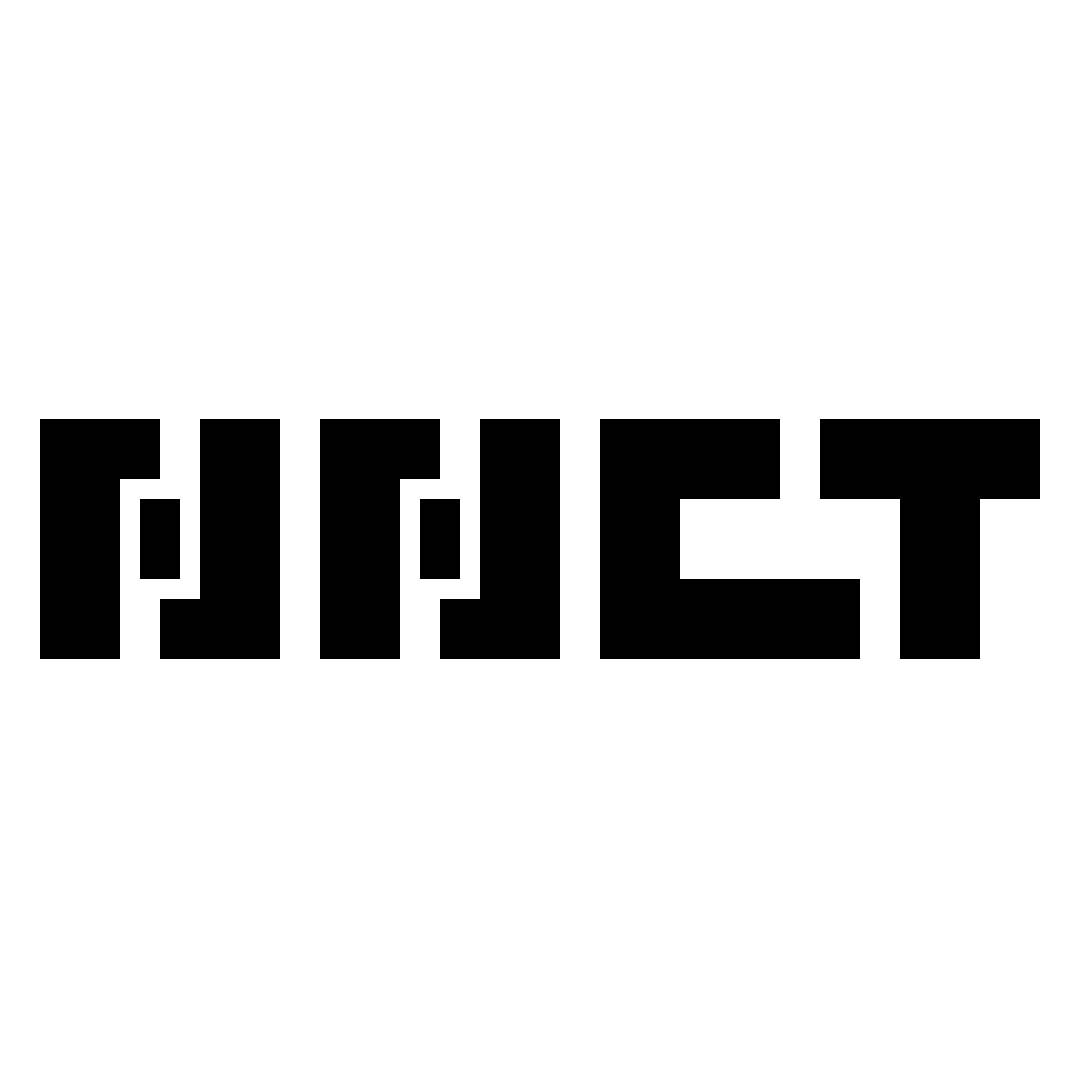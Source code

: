 <mxfile version="14.5.1" type="device"><diagram id="-MEyVgti6d3e_M61231i" name="ページ1"><mxGraphModel dx="2715" dy="2415" grid="1" gridSize="10" guides="1" tooltips="1" connect="1" arrows="1" fold="1" page="1" pageScale="1" pageWidth="10000" pageHeight="1600" math="0" shadow="0"><root><mxCell id="0"/><mxCell id="1" parent="0"/><mxCell id="Vz8TJI4ZfPFei8GXFR9K-1" value="" style="whiteSpace=wrap;html=1;strokeColor=none;" vertex="1" parent="1"><mxGeometry x="40" y="40" width="540" height="540" as="geometry"/></mxCell><mxCell id="Vz8TJI4ZfPFei8GXFR9K-2" value="" style="rounded=0;whiteSpace=wrap;html=1;fillColor=#000000;strokeColor=none;" vertex="1" parent="1"><mxGeometry x="60" y="249.5" width="40" height="120" as="geometry"/></mxCell><mxCell id="Vz8TJI4ZfPFei8GXFR9K-3" value="" style="rounded=0;whiteSpace=wrap;html=1;fillColor=#000000;strokeColor=none;" vertex="1" parent="1"><mxGeometry x="90" y="249.5" width="30" height="30" as="geometry"/></mxCell><mxCell id="Vz8TJI4ZfPFei8GXFR9K-4" value="" style="rounded=0;whiteSpace=wrap;html=1;fillColor=#000000;strokeColor=none;" vertex="1" parent="1"><mxGeometry x="140" y="249.5" width="40" height="120" as="geometry"/></mxCell><mxCell id="Vz8TJI4ZfPFei8GXFR9K-5" value="" style="rounded=0;whiteSpace=wrap;html=1;fillColor=#000000;strokeColor=none;" vertex="1" parent="1"><mxGeometry x="110" y="289.5" width="20" height="40" as="geometry"/></mxCell><mxCell id="Vz8TJI4ZfPFei8GXFR9K-6" value="" style="rounded=0;whiteSpace=wrap;html=1;fillColor=#000000;strokeColor=none;" vertex="1" parent="1"><mxGeometry x="120" y="339.5" width="30" height="30" as="geometry"/></mxCell><mxCell id="Vz8TJI4ZfPFei8GXFR9K-7" value="" style="rounded=0;whiteSpace=wrap;html=1;fillColor=#000000;strokeColor=none;" vertex="1" parent="1"><mxGeometry x="490" y="249.5" width="40" height="120" as="geometry"/></mxCell><mxCell id="Vz8TJI4ZfPFei8GXFR9K-8" value="" style="rounded=0;whiteSpace=wrap;html=1;fillColor=#000000;strokeColor=none;rotation=90;" vertex="1" parent="1"><mxGeometry x="485" y="214.5" width="40" height="110" as="geometry"/></mxCell><mxCell id="Vz8TJI4ZfPFei8GXFR9K-9" value="" style="rounded=0;whiteSpace=wrap;html=1;fillColor=#000000;strokeColor=none;" vertex="1" parent="1"><mxGeometry x="200" y="249.5" width="40" height="120" as="geometry"/></mxCell><mxCell id="Vz8TJI4ZfPFei8GXFR9K-10" value="" style="rounded=0;whiteSpace=wrap;html=1;fillColor=#000000;strokeColor=none;" vertex="1" parent="1"><mxGeometry x="230" y="249.5" width="30" height="30" as="geometry"/></mxCell><mxCell id="Vz8TJI4ZfPFei8GXFR9K-11" value="" style="rounded=0;whiteSpace=wrap;html=1;fillColor=#000000;strokeColor=none;" vertex="1" parent="1"><mxGeometry x="280" y="249.5" width="40" height="120" as="geometry"/></mxCell><mxCell id="Vz8TJI4ZfPFei8GXFR9K-12" value="" style="rounded=0;whiteSpace=wrap;html=1;fillColor=#000000;strokeColor=none;" vertex="1" parent="1"><mxGeometry x="250" y="289.5" width="20" height="40" as="geometry"/></mxCell><mxCell id="Vz8TJI4ZfPFei8GXFR9K-13" value="" style="rounded=0;whiteSpace=wrap;html=1;fillColor=#000000;strokeColor=none;" vertex="1" parent="1"><mxGeometry x="260" y="339.5" width="30" height="30" as="geometry"/></mxCell><mxCell id="Vz8TJI4ZfPFei8GXFR9K-14" value="" style="rounded=0;whiteSpace=wrap;html=1;fillColor=#000000;strokeColor=none;" vertex="1" parent="1"><mxGeometry x="340" y="249.5" width="40" height="120" as="geometry"/></mxCell><mxCell id="Vz8TJI4ZfPFei8GXFR9K-15" value="" style="rounded=0;whiteSpace=wrap;html=1;fillColor=#000000;strokeColor=none;" vertex="1" parent="1"><mxGeometry x="340" y="329.5" width="130" height="40" as="geometry"/></mxCell><mxCell id="Vz8TJI4ZfPFei8GXFR9K-16" value="" style="rounded=0;whiteSpace=wrap;html=1;fillColor=#000000;strokeColor=none;rotation=90;" vertex="1" parent="1"><mxGeometry x="365" y="224.5" width="40" height="90" as="geometry"/></mxCell></root></mxGraphModel></diagram></mxfile>